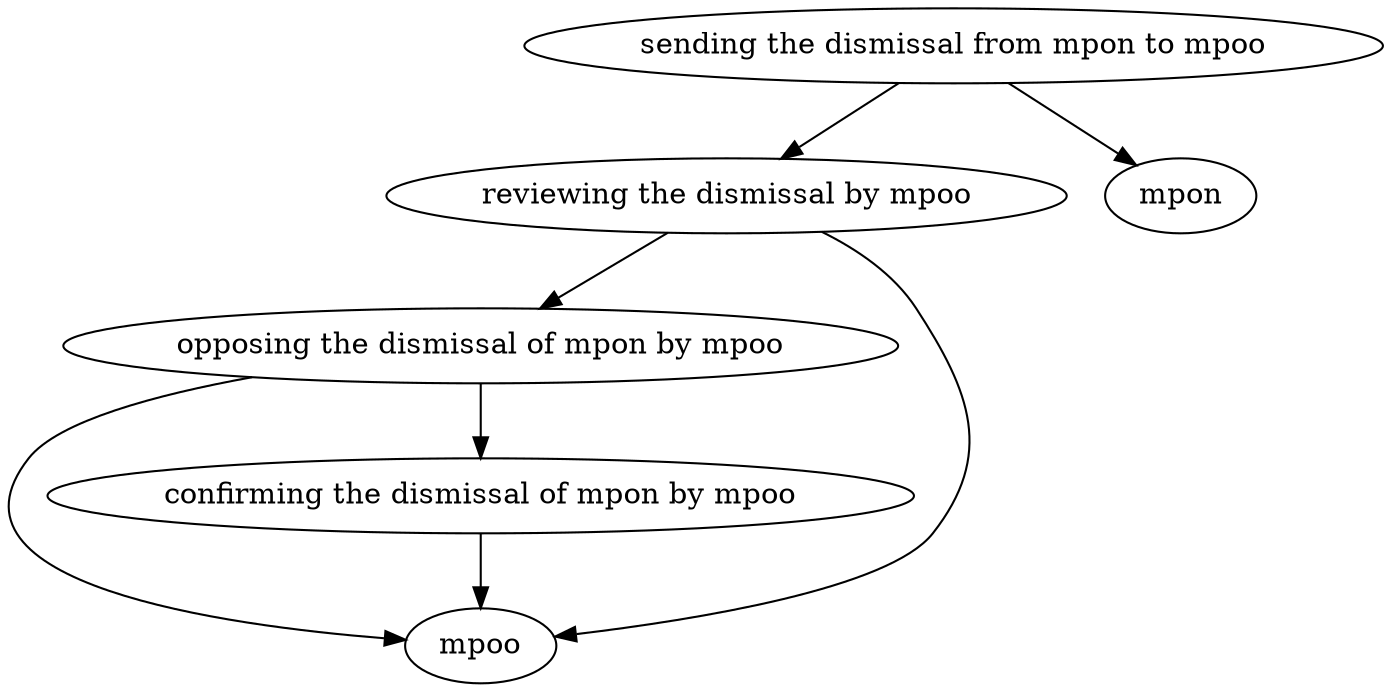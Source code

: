 strict digraph "doc-10.1" {
	graph [name="doc-10.1"];
	"sending the dismissal from mpon to mpoo"	[attrs="{'type': 'Activity', 'label': 'sending the dismissal from mpon to mpoo'}"];
	"reviewing the dismissal by mpoo"	[attrs="{'type': 'Activity', 'label': 'reviewing the dismissal by mpoo'}"];
	"sending the dismissal from mpon to mpoo" -> "reviewing the dismissal by mpoo"	[attrs="{'type': 'flow', 'label': 'flow'}"];
	mpon	[attrs="{'type': 'Actor', 'label': 'mpon'}"];
	"sending the dismissal from mpon to mpoo" -> mpon	[attrs="{'type': 'actor performer', 'label': 'actor performer'}"];
	"opposing the dismissal of mpon by mpoo"	[attrs="{'type': 'Activity', 'label': 'opposing the dismissal of mpon by mpoo'}"];
	"reviewing the dismissal by mpoo" -> "opposing the dismissal of mpon by mpoo"	[attrs="{'type': 'flow', 'label': 'flow'}"];
	mpoo	[attrs="{'type': 'Actor', 'label': 'mpoo'}"];
	"reviewing the dismissal by mpoo" -> mpoo	[attrs="{'type': 'actor performer', 'label': 'actor performer'}"];
	"confirming the dismissal of mpon by mpoo"	[attrs="{'type': 'Activity', 'label': 'confirming the dismissal of mpon by mpoo'}"];
	"opposing the dismissal of mpon by mpoo" -> "confirming the dismissal of mpon by mpoo"	[attrs="{'type': 'flow', 'label': 'flow'}"];
	"opposing the dismissal of mpon by mpoo" -> mpoo	[attrs="{'type': 'actor performer', 'label': 'actor performer'}"];
	"confirming the dismissal of mpon by mpoo" -> mpoo	[attrs="{'type': 'actor performer', 'label': 'actor performer'}"];
}
